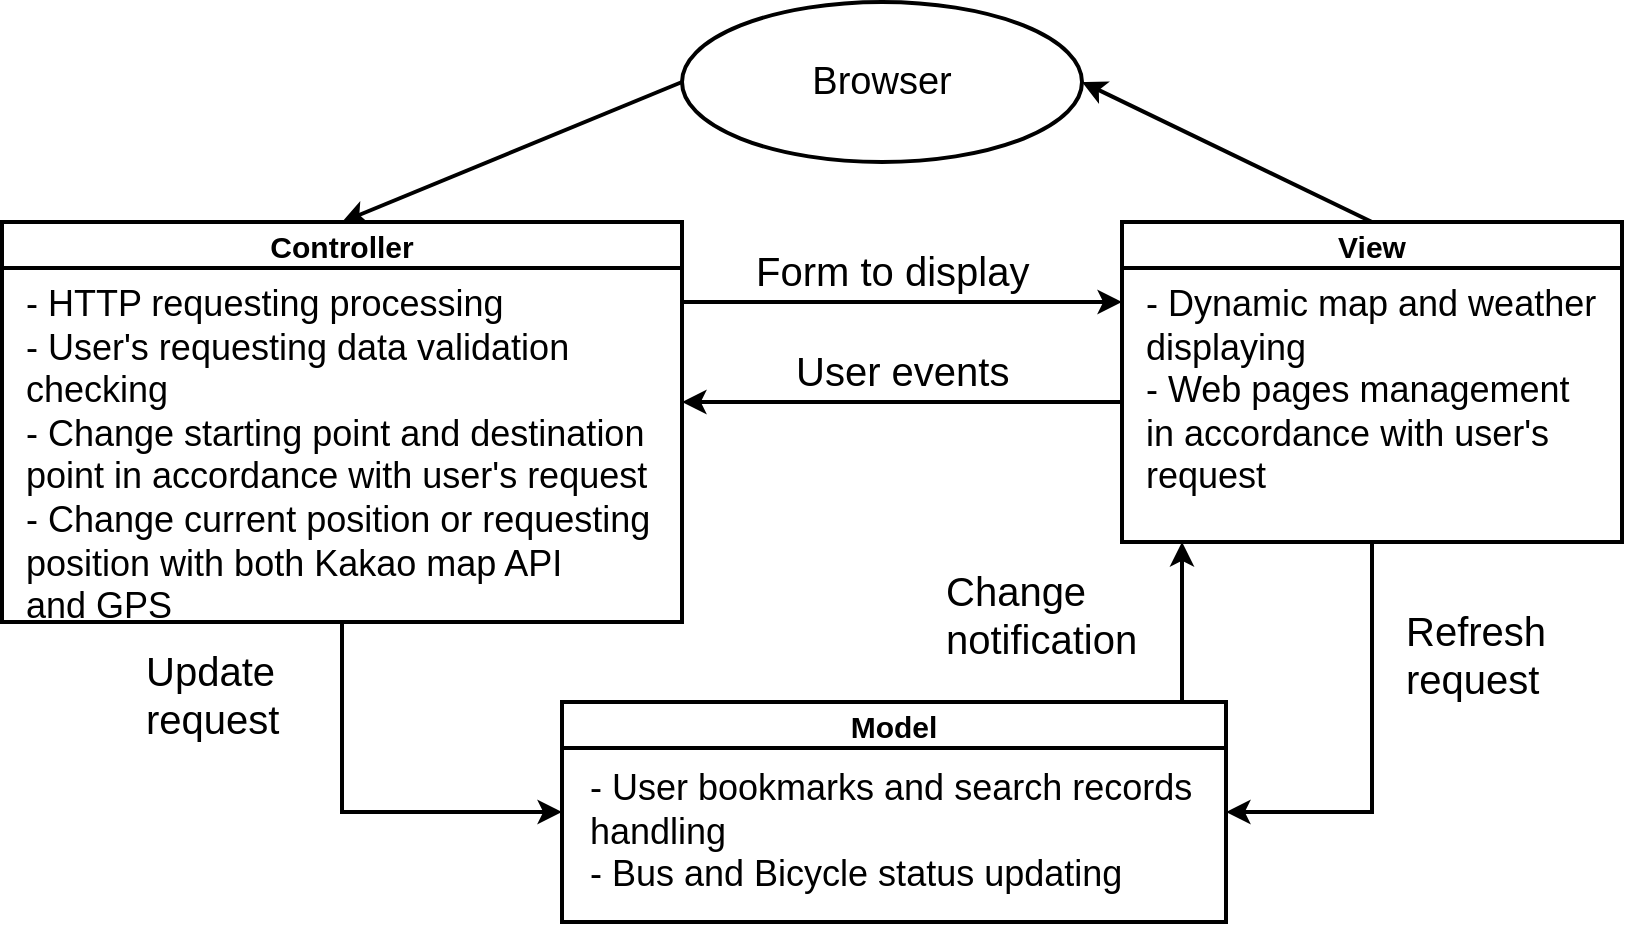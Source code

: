 <mxfile version="12.2.0" type="device" pages="1"><diagram id="KpFRC6V_5m4iaupsLgF9" name="Page-1"><mxGraphModel dx="1408" dy="748" grid="1" gridSize="10" guides="1" tooltips="1" connect="1" arrows="1" fold="1" page="1" pageScale="1" pageWidth="1600" pageHeight="1200" math="0" shadow="0"><root><mxCell id="0"/><mxCell id="1" parent="0"/><mxCell id="bJzfQkek4pOF6xqR5Sbd-1" value="&lt;font style=&quot;font-size: 19px&quot;&gt;Browser&lt;/font&gt;" style="ellipse;whiteSpace=wrap;html=1;strokeWidth=2;" parent="1" vertex="1"><mxGeometry x="480" y="130" width="200" height="80" as="geometry"/></mxCell><mxCell id="bJzfQkek4pOF6xqR5Sbd-7" style="edgeStyle=orthogonalEdgeStyle;rounded=0;orthogonalLoop=1;jettySize=auto;html=1;strokeWidth=2;" parent="1" source="bJzfQkek4pOF6xqR5Sbd-2" edge="1"><mxGeometry relative="1" as="geometry"><mxPoint x="700" y="280" as="targetPoint"/><Array as="points"><mxPoint x="700" y="280"/></Array></mxGeometry></mxCell><mxCell id="bJzfQkek4pOF6xqR5Sbd-10" style="edgeStyle=orthogonalEdgeStyle;rounded=0;orthogonalLoop=1;jettySize=auto;html=1;entryX=0;entryY=0.5;entryDx=0;entryDy=0;strokeWidth=2;" parent="1" source="bJzfQkek4pOF6xqR5Sbd-2" target="bJzfQkek4pOF6xqR5Sbd-4" edge="1"><mxGeometry relative="1" as="geometry"/></mxCell><mxCell id="bJzfQkek4pOF6xqR5Sbd-2" value="Controller" style="swimlane;strokeWidth=2;startSize=23;fontSize=15;" parent="1" vertex="1"><mxGeometry x="140" y="240" width="340" height="200" as="geometry"/></mxCell><mxCell id="bJzfQkek4pOF6xqR5Sbd-14" value="&lt;font style=&quot;font-size: 18px&quot;&gt;- HTTP requesting processing&lt;br&gt;- User's requesting data validation &lt;br&gt;checking&amp;nbsp;&amp;nbsp;&lt;br&gt;- Change starting point and destination&lt;br&gt;point in accordance with user's request&lt;br&gt;- Change current position or requesting &lt;br&gt;position with both Kakao map API &lt;br&gt;and GPS&lt;br&gt;&lt;br&gt;&lt;br&gt;&lt;/font&gt;" style="text;html=1;resizable=0;points=[];autosize=1;align=left;verticalAlign=top;spacingTop=-4;" parent="bJzfQkek4pOF6xqR5Sbd-2" vertex="1"><mxGeometry x="10" y="28" width="330" height="160" as="geometry"/></mxCell><mxCell id="bJzfQkek4pOF6xqR5Sbd-24" style="edgeStyle=orthogonalEdgeStyle;rounded=0;orthogonalLoop=1;jettySize=auto;html=1;strokeWidth=2;fontSize=15;" parent="1" edge="1"><mxGeometry relative="1" as="geometry"><mxPoint x="700" y="330" as="sourcePoint"/><mxPoint x="480" y="330" as="targetPoint"/><Array as="points"><mxPoint x="670" y="330"/><mxPoint x="670" y="330"/></Array></mxGeometry></mxCell><mxCell id="bJzfQkek4pOF6xqR5Sbd-29" style="edgeStyle=orthogonalEdgeStyle;rounded=0;orthogonalLoop=1;jettySize=auto;html=1;entryX=1;entryY=0.5;entryDx=0;entryDy=0;strokeWidth=2;fontSize=15;" parent="1" source="bJzfQkek4pOF6xqR5Sbd-3" target="bJzfQkek4pOF6xqR5Sbd-4" edge="1"><mxGeometry relative="1" as="geometry"/></mxCell><mxCell id="bJzfQkek4pOF6xqR5Sbd-3" value="View" style="swimlane;strokeWidth=2;fontSize=15;" parent="1" vertex="1"><mxGeometry x="700" y="240" width="250" height="160" as="geometry"/></mxCell><mxCell id="bJzfQkek4pOF6xqR5Sbd-26" value="&lt;font style=&quot;font-size: 18px&quot;&gt;- Dynamic map and weather&lt;br&gt;displaying&lt;br&gt;- Web pages management&lt;br&gt;in accordance with user's &lt;br&gt;request&lt;br&gt;&lt;br&gt;&lt;/font&gt;" style="text;html=1;resizable=0;points=[];autosize=1;align=left;verticalAlign=top;spacingTop=-4;" parent="bJzfQkek4pOF6xqR5Sbd-3" vertex="1"><mxGeometry x="10" y="28" width="240" height="100" as="geometry"/></mxCell><mxCell id="bJzfQkek4pOF6xqR5Sbd-11" style="edgeStyle=orthogonalEdgeStyle;rounded=0;orthogonalLoop=1;jettySize=auto;html=1;strokeWidth=2;" parent="1" source="bJzfQkek4pOF6xqR5Sbd-4" edge="1"><mxGeometry relative="1" as="geometry"><mxPoint x="730" y="400" as="targetPoint"/><Array as="points"><mxPoint x="730" y="450"/><mxPoint x="730" y="450"/></Array></mxGeometry></mxCell><mxCell id="bJzfQkek4pOF6xqR5Sbd-4" value="Model" style="swimlane;strokeWidth=2;fontSize=15;" parent="1" vertex="1"><mxGeometry x="420" y="480" width="332" height="110" as="geometry"><mxRectangle x="404" y="440" width="70" height="23" as="alternateBounds"/></mxGeometry></mxCell><mxCell id="bJzfQkek4pOF6xqR5Sbd-23" value="&lt;font style=&quot;font-size: 18px&quot;&gt;- User bookmarks and search records&lt;br&gt;handling&lt;br&gt;- Bus and Bicycle status updating&lt;br&gt;&lt;/font&gt;" style="text;html=1;resizable=0;points=[];autosize=1;align=left;verticalAlign=top;spacingTop=-4;" parent="bJzfQkek4pOF6xqR5Sbd-4" vertex="1"><mxGeometry x="12" y="30" width="320" height="50" as="geometry"/></mxCell><mxCell id="bJzfQkek4pOF6xqR5Sbd-5" value="" style="endArrow=classic;html=1;entryX=0.5;entryY=0;entryDx=0;entryDy=0;strokeWidth=2;" parent="1" target="bJzfQkek4pOF6xqR5Sbd-2" edge="1"><mxGeometry width="50" height="50" relative="1" as="geometry"><mxPoint x="480" y="170" as="sourcePoint"/><mxPoint x="530" y="120" as="targetPoint"/></mxGeometry></mxCell><mxCell id="bJzfQkek4pOF6xqR5Sbd-6" value="" style="endArrow=classic;html=1;entryX=1;entryY=0.5;entryDx=0;entryDy=0;exitX=0.5;exitY=0;exitDx=0;exitDy=0;strokeWidth=2;" parent="1" source="bJzfQkek4pOF6xqR5Sbd-3" target="bJzfQkek4pOF6xqR5Sbd-1" edge="1"><mxGeometry width="50" height="50" relative="1" as="geometry"><mxPoint x="700" y="280" as="sourcePoint"/><mxPoint x="560" y="350" as="targetPoint"/></mxGeometry></mxCell><mxCell id="bJzfQkek4pOF6xqR5Sbd-15" value="&lt;font style=&quot;font-size: 20px&quot;&gt;Update&lt;br&gt;request&lt;/font&gt;" style="text;html=1;resizable=0;points=[];autosize=1;align=left;verticalAlign=top;spacingTop=-4;strokeWidth=7;" parent="1" vertex="1"><mxGeometry x="210" y="450" width="80" height="40" as="geometry"/></mxCell><mxCell id="bJzfQkek4pOF6xqR5Sbd-17" value="&lt;span style=&quot;font-size: 20px&quot;&gt;Change&lt;br&gt;notification&lt;/span&gt;" style="text;html=1;resizable=0;points=[];autosize=1;align=left;verticalAlign=top;spacingTop=-4;strokeWidth=7;" parent="1" vertex="1"><mxGeometry x="610" y="410" width="110" height="40" as="geometry"/></mxCell><mxCell id="bJzfQkek4pOF6xqR5Sbd-19" value="&lt;span style=&quot;font-size: 20px&quot;&gt;Refresh&lt;br&gt;request&lt;/span&gt;" style="text;html=1;resizable=0;points=[];autosize=1;align=left;verticalAlign=top;spacingTop=-4;strokeWidth=7;" parent="1" vertex="1"><mxGeometry x="840" y="430" width="90" height="40" as="geometry"/></mxCell><mxCell id="bJzfQkek4pOF6xqR5Sbd-20" value="&lt;span style=&quot;font-size: 20px&quot;&gt;Form to display&lt;/span&gt;" style="text;html=1;resizable=0;points=[];autosize=1;align=left;verticalAlign=top;spacingTop=-4;strokeWidth=7;" parent="1" vertex="1"><mxGeometry x="515" y="250" width="150" height="20" as="geometry"/></mxCell><mxCell id="bJzfQkek4pOF6xqR5Sbd-21" value="&lt;span style=&quot;font-size: 20px&quot;&gt;User events&lt;/span&gt;" style="text;html=1;resizable=0;points=[];autosize=1;align=left;verticalAlign=top;spacingTop=-4;strokeWidth=7;" parent="1" vertex="1"><mxGeometry x="535" y="300" width="120" height="20" as="geometry"/></mxCell></root></mxGraphModel></diagram></mxfile>